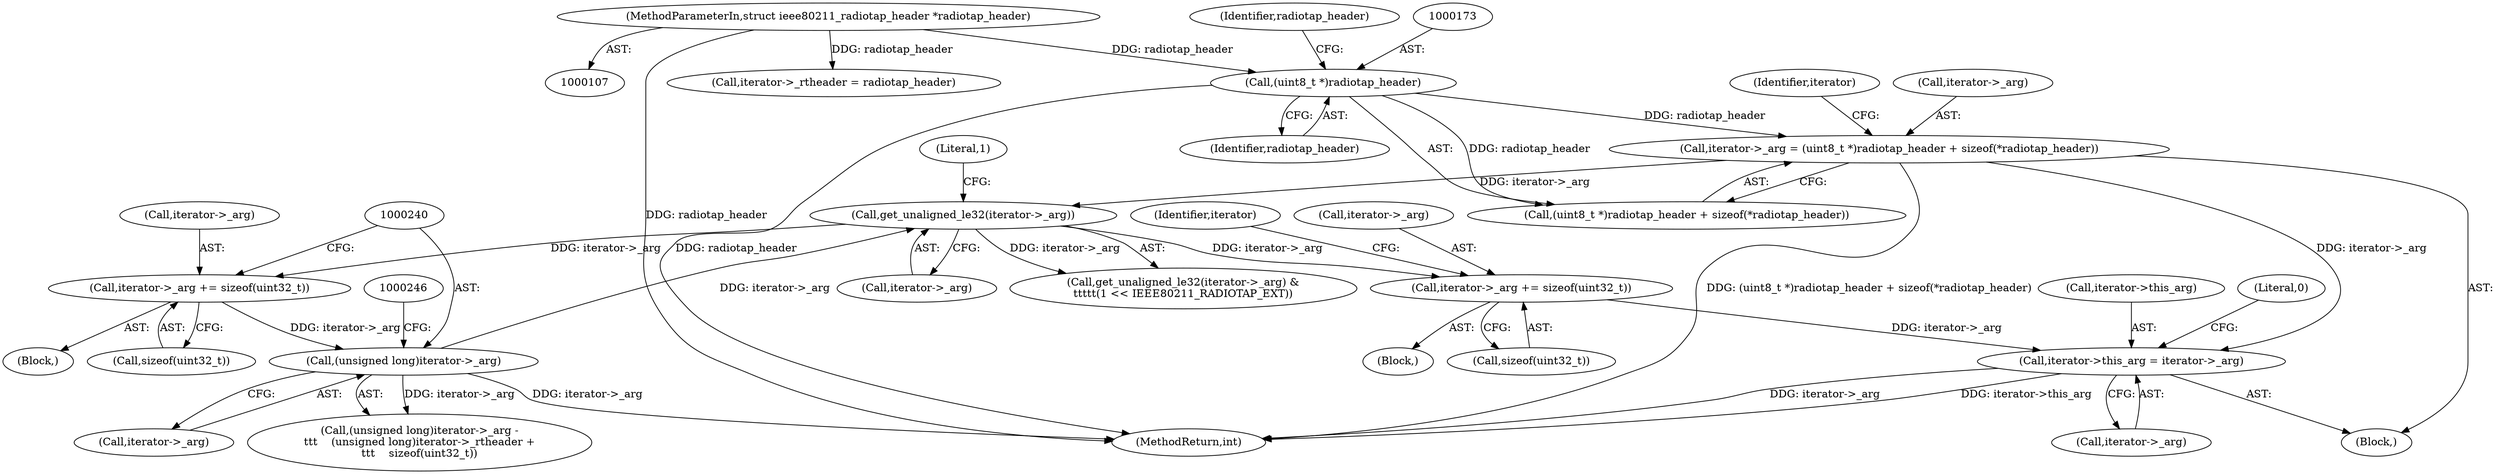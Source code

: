 digraph "0_linux_f5563318ff1bde15b10e736e97ffce13be08bc1a@API" {
"1000260" [label="(Call,iterator->_arg += sizeof(uint32_t))"];
"1000222" [label="(Call,get_unaligned_le32(iterator->_arg))"];
"1000167" [label="(Call,iterator->_arg = (uint8_t *)radiotap_header + sizeof(*radiotap_header))"];
"1000172" [label="(Call,(uint8_t *)radiotap_header)"];
"1000109" [label="(MethodParameterIn,struct ieee80211_radiotap_header *radiotap_header)"];
"1000239" [label="(Call,(unsigned long)iterator->_arg)"];
"1000230" [label="(Call,iterator->_arg += sizeof(uint32_t))"];
"1000266" [label="(Call,iterator->this_arg = iterator->_arg)"];
"1000227" [label="(Literal,1)"];
"1000177" [label="(Identifier,radiotap_header)"];
"1000241" [label="(Call,iterator->_arg)"];
"1000267" [label="(Call,iterator->this_arg)"];
"1000239" [label="(Call,(unsigned long)iterator->_arg)"];
"1000275" [label="(MethodReturn,int)"];
"1000168" [label="(Call,iterator->_arg)"];
"1000264" [label="(Call,sizeof(uint32_t))"];
"1000230" [label="(Call,iterator->_arg += sizeof(uint32_t))"];
"1000174" [label="(Identifier,radiotap_header)"];
"1000261" [label="(Call,iterator->_arg)"];
"1000219" [label="(Block,)"];
"1000266" [label="(Call,iterator->this_arg = iterator->_arg)"];
"1000171" [label="(Call,(uint8_t *)radiotap_header + sizeof(*radiotap_header))"];
"1000234" [label="(Call,sizeof(uint32_t))"];
"1000229" [label="(Block,)"];
"1000112" [label="(Block,)"];
"1000221" [label="(Call,get_unaligned_le32(iterator->_arg) &\n\t\t\t\t\t(1 << IEEE80211_RADIOTAP_EXT))"];
"1000260" [label="(Call,iterator->_arg += sizeof(uint32_t))"];
"1000139" [label="(Call,iterator->_rtheader = radiotap_header)"];
"1000231" [label="(Call,iterator->_arg)"];
"1000180" [label="(Identifier,iterator)"];
"1000238" [label="(Call,(unsigned long)iterator->_arg -\n\t\t\t    (unsigned long)iterator->_rtheader +\n\t\t\t    sizeof(uint32_t))"];
"1000109" [label="(MethodParameterIn,struct ieee80211_radiotap_header *radiotap_header)"];
"1000223" [label="(Call,iterator->_arg)"];
"1000268" [label="(Identifier,iterator)"];
"1000172" [label="(Call,(uint8_t *)radiotap_header)"];
"1000222" [label="(Call,get_unaligned_le32(iterator->_arg))"];
"1000167" [label="(Call,iterator->_arg = (uint8_t *)radiotap_header + sizeof(*radiotap_header))"];
"1000270" [label="(Call,iterator->_arg)"];
"1000274" [label="(Literal,0)"];
"1000260" -> "1000219"  [label="AST: "];
"1000260" -> "1000264"  [label="CFG: "];
"1000261" -> "1000260"  [label="AST: "];
"1000264" -> "1000260"  [label="AST: "];
"1000268" -> "1000260"  [label="CFG: "];
"1000222" -> "1000260"  [label="DDG: iterator->_arg"];
"1000260" -> "1000266"  [label="DDG: iterator->_arg"];
"1000222" -> "1000221"  [label="AST: "];
"1000222" -> "1000223"  [label="CFG: "];
"1000223" -> "1000222"  [label="AST: "];
"1000227" -> "1000222"  [label="CFG: "];
"1000222" -> "1000221"  [label="DDG: iterator->_arg"];
"1000167" -> "1000222"  [label="DDG: iterator->_arg"];
"1000239" -> "1000222"  [label="DDG: iterator->_arg"];
"1000222" -> "1000230"  [label="DDG: iterator->_arg"];
"1000167" -> "1000112"  [label="AST: "];
"1000167" -> "1000171"  [label="CFG: "];
"1000168" -> "1000167"  [label="AST: "];
"1000171" -> "1000167"  [label="AST: "];
"1000180" -> "1000167"  [label="CFG: "];
"1000167" -> "1000275"  [label="DDG: (uint8_t *)radiotap_header + sizeof(*radiotap_header)"];
"1000172" -> "1000167"  [label="DDG: radiotap_header"];
"1000167" -> "1000266"  [label="DDG: iterator->_arg"];
"1000172" -> "1000171"  [label="AST: "];
"1000172" -> "1000174"  [label="CFG: "];
"1000173" -> "1000172"  [label="AST: "];
"1000174" -> "1000172"  [label="AST: "];
"1000177" -> "1000172"  [label="CFG: "];
"1000172" -> "1000275"  [label="DDG: radiotap_header"];
"1000172" -> "1000171"  [label="DDG: radiotap_header"];
"1000109" -> "1000172"  [label="DDG: radiotap_header"];
"1000109" -> "1000107"  [label="AST: "];
"1000109" -> "1000275"  [label="DDG: radiotap_header"];
"1000109" -> "1000139"  [label="DDG: radiotap_header"];
"1000239" -> "1000238"  [label="AST: "];
"1000239" -> "1000241"  [label="CFG: "];
"1000240" -> "1000239"  [label="AST: "];
"1000241" -> "1000239"  [label="AST: "];
"1000246" -> "1000239"  [label="CFG: "];
"1000239" -> "1000275"  [label="DDG: iterator->_arg"];
"1000239" -> "1000238"  [label="DDG: iterator->_arg"];
"1000230" -> "1000239"  [label="DDG: iterator->_arg"];
"1000230" -> "1000229"  [label="AST: "];
"1000230" -> "1000234"  [label="CFG: "];
"1000231" -> "1000230"  [label="AST: "];
"1000234" -> "1000230"  [label="AST: "];
"1000240" -> "1000230"  [label="CFG: "];
"1000266" -> "1000112"  [label="AST: "];
"1000266" -> "1000270"  [label="CFG: "];
"1000267" -> "1000266"  [label="AST: "];
"1000270" -> "1000266"  [label="AST: "];
"1000274" -> "1000266"  [label="CFG: "];
"1000266" -> "1000275"  [label="DDG: iterator->this_arg"];
"1000266" -> "1000275"  [label="DDG: iterator->_arg"];
}
